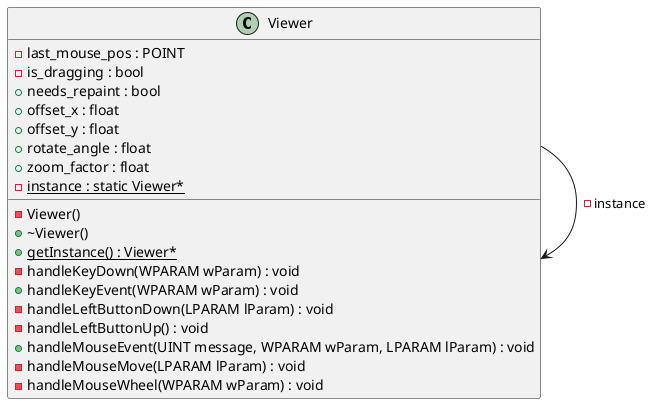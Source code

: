 @startuml





/' Objects '/

class Viewer {
	-Viewer()
	+~Viewer()
	-last_mouse_pos : POINT
	+{static} getInstance() : Viewer*
	-is_dragging : bool
	+needs_repaint : bool
	+offset_x : float
	+offset_y : float
	+rotate_angle : float
	+zoom_factor : float
	-{static} instance : static Viewer*
	-handleKeyDown(WPARAM wParam) : void
	+handleKeyEvent(WPARAM wParam) : void
	-handleLeftButtonDown(LPARAM lParam) : void
	-handleLeftButtonUp() : void
	+handleMouseEvent(UINT message, WPARAM wParam, LPARAM lParam) : void
	-handleMouseMove(LPARAM lParam) : void
	-handleMouseWheel(WPARAM wParam) : void
}





/' Inheritance relationships '/




/' Aggregation relationships '/

.Viewer --> .Viewer : -instance






/' Nested objects '/



@enduml
